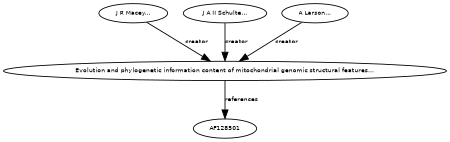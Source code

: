digraph G {
size="3,3";
node [fontsize=7, fontname="Helvetica"];
edge [fontsize=7, fontname="Helvetica"];
node0 [label="Evolution and phylogenetic information content of mitochondrial genomic structural features...", width=0.27433100247,height=0.27433100247];
node1 [label="J R Macey...", width=0.27433100247,height=0.27433100247];
node2 [label="J A II Schulte...", width=0.27433100247,height=0.27433100247];
node3 [label="A Larson...", width=0.27433100247,height=0.27433100247];
node4 [label="AF128501", width=0.27433100247,height=0.27433100247];
node1 -> node0 [label="creator"];
node2 -> node0 [label="creator"];
node3 -> node0 [label="creator"];
node0 -> node4 [label="references"];
}

